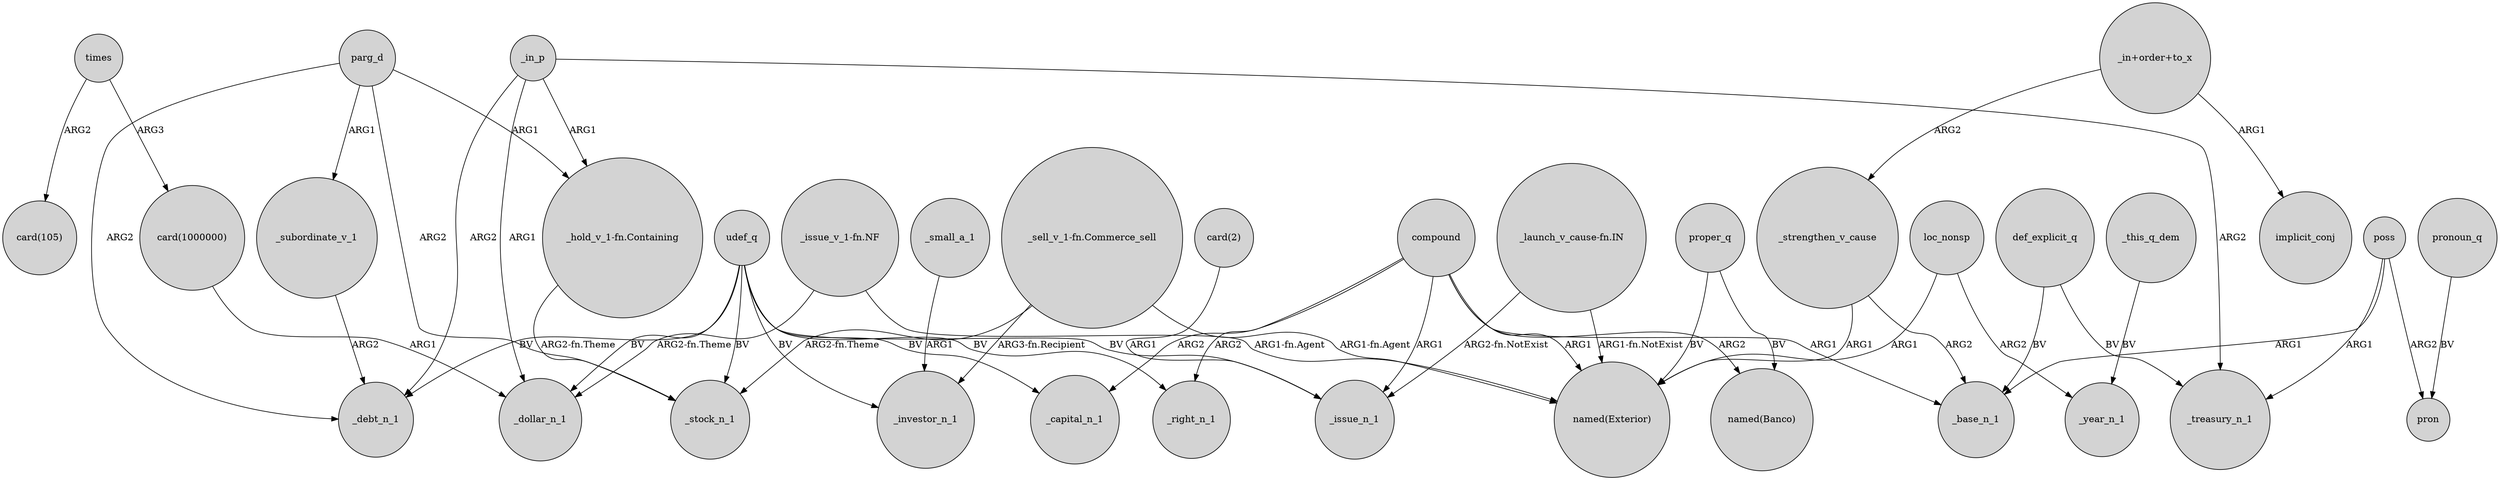 digraph {
	node [shape=circle style=filled]
	"_issue_v_1-fn.NF" -> _dollar_n_1 [label="ARG2-fn.Theme"]
	poss -> _base_n_1 [label=ARG1]
	_subordinate_v_1 -> _debt_n_1 [label=ARG2]
	"card(1000000)" -> _dollar_n_1 [label=ARG1]
	def_explicit_q -> _treasury_n_1 [label=BV]
	"_in+order+to_x" -> implicit_conj [label=ARG1]
	"_launch_v_cause-fn.IN" -> "named(Exterior)" [label="ARG1-fn.NotExist"]
	compound -> _capital_n_1 [label=ARG2]
	poss -> pron [label=ARG2]
	"_sell_v_1-fn.Commerce_sell" -> _investor_n_1 [label="ARG3-fn.Recipient"]
	_in_p -> "_hold_v_1-fn.Containing" [label=ARG1]
	udef_q -> _investor_n_1 [label=BV]
	proper_q -> "named(Banco)" [label=BV]
	udef_q -> _debt_n_1 [label=BV]
	_strengthen_v_cause -> "named(Exterior)" [label=ARG1]
	poss -> _treasury_n_1 [label=ARG1]
	loc_nonsp -> "named(Exterior)" [label=ARG1]
	"_launch_v_cause-fn.IN" -> _issue_n_1 [label="ARG2-fn.NotExist"]
	def_explicit_q -> _base_n_1 [label=BV]
	compound -> "named(Banco)" [label=ARG2]
	parg_d -> "_hold_v_1-fn.Containing" [label=ARG1]
	"_in+order+to_x" -> _strengthen_v_cause [label=ARG2]
	compound -> "named(Exterior)" [label=ARG1]
	_small_a_1 -> _investor_n_1 [label=ARG1]
	compound -> _right_n_1 [label=ARG2]
	times -> "card(105)" [label=ARG2]
	pronoun_q -> pron [label=BV]
	udef_q -> _stock_n_1 [label=BV]
	"_issue_v_1-fn.NF" -> "named(Exterior)" [label="ARG1-fn.Agent"]
	parg_d -> _debt_n_1 [label=ARG2]
	udef_q -> _right_n_1 [label=BV]
	times -> "card(1000000)" [label=ARG3]
	parg_d -> _subordinate_v_1 [label=ARG1]
	loc_nonsp -> _year_n_1 [label=ARG2]
	udef_q -> _issue_n_1 [label=BV]
	_strengthen_v_cause -> _base_n_1 [label=ARG2]
	compound -> _issue_n_1 [label=ARG1]
	"_hold_v_1-fn.Containing" -> _stock_n_1 [label="ARG2-fn.Theme"]
	proper_q -> "named(Exterior)" [label=BV]
	_in_p -> _dollar_n_1 [label=ARG1]
	"_sell_v_1-fn.Commerce_sell" -> _stock_n_1 [label="ARG2-fn.Theme"]
	_in_p -> _debt_n_1 [label=ARG2]
	"card(2)" -> _issue_n_1 [label=ARG1]
	compound -> _base_n_1 [label=ARG1]
	"_sell_v_1-fn.Commerce_sell" -> "named(Exterior)" [label="ARG1-fn.Agent"]
	_in_p -> _treasury_n_1 [label=ARG2]
	udef_q -> _dollar_n_1 [label=BV]
	udef_q -> _capital_n_1 [label=BV]
	parg_d -> _stock_n_1 [label=ARG2]
	_this_q_dem -> _year_n_1 [label=BV]
}
